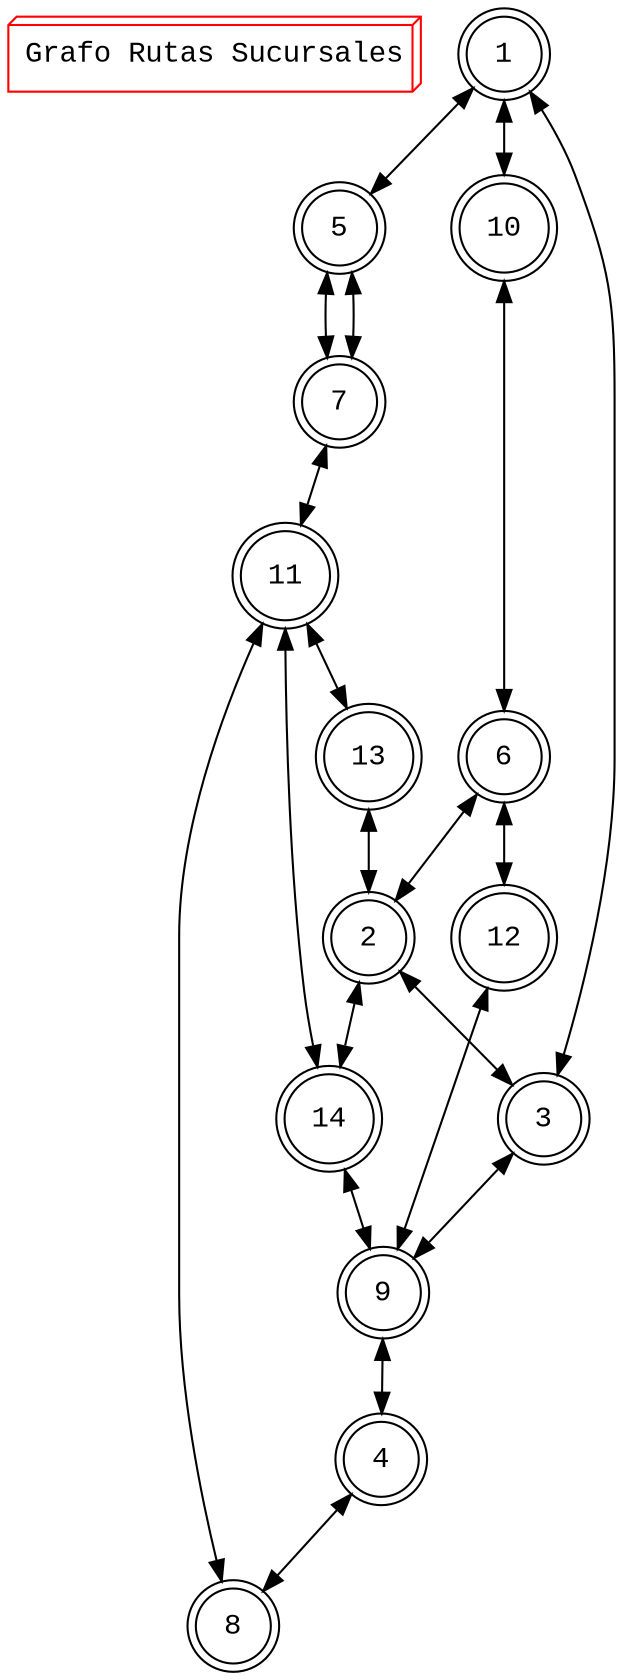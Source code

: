  digraph G {
 node [shape=doublecircle];
 node [fontname="Courier New"]
 Titulo [fontname="Courier New", color=red shape=box3d label="Grafo Rutas Sucursales"]
 {rank=same; Titulo;}
           1 [label = "1"]
           1  -> 5 [dir = both];
           1  -> 10 [dir = both];
           2 [label = "2"]
           2  -> 3 [dir = both];
           2  -> 14 [dir = both];
           3 [label = "3"]
           3  -> 1 [dir = both];
           3  -> 9 [dir = both];
           4 [label = "4"]
           4  -> 8 [dir = both];
           5 [label = "5"]
           5  -> 7 [dir = both];
           6 [label = "6"]
           6  -> 2 [dir = both];
           6  -> 12 [dir = both];
           7 [label = "7"]
           7  -> 5 [dir = both];
           7  -> 11 [dir = both];
           8 [label = "8"]
           8  -> 11 [dir = both];
           9 [label = "9"]
           9  -> 4 [dir = both];
          10 [label = "10"]
          10  -> 6 [dir = both];
          11 [label = "11"]
          11  -> 13 [dir = both];
          12 [label = "12"]
          12  -> 9 [dir = both];
          13 [label = "13"]
          13  -> 2 [dir = both];
          14 [label = "14"]
          14  -> 11 [dir = both];
          14  -> 9 [dir = both];
 }
